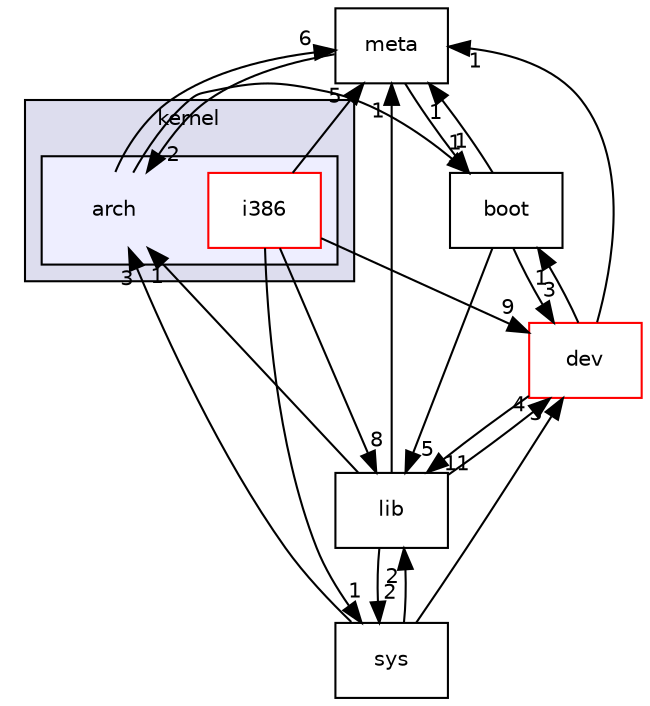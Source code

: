 digraph "arch" {
  compound=true
  node [ fontsize="10", fontname="Helvetica"];
  edge [ labelfontsize="10", labelfontname="Helvetica"];
  subgraph clusterdir_dc43877d82dd332f9fb2071fcca799d6 {
    graph [ bgcolor="#ddddee", pencolor="black", label="kernel" fontname="Helvetica", fontsize="10", URL="dir_dc43877d82dd332f9fb2071fcca799d6.html"]
  subgraph clusterdir_4a04b9aac4eefdd334a78e565f4616f2 {
    graph [ bgcolor="#eeeeff", pencolor="black", label="" URL="dir_4a04b9aac4eefdd334a78e565f4616f2.html"];
    dir_4a04b9aac4eefdd334a78e565f4616f2 [shape=plaintext label="arch"];
    dir_efe03e008dabf6521b3b482e13afabd4 [shape=box label="i386" color="red" fillcolor="white" style="filled" URL="dir_efe03e008dabf6521b3b482e13afabd4.html"];
  }
  }
  dir_673419bcbe62e80b0522bf884daabf0e [shape=box label="sys" URL="dir_673419bcbe62e80b0522bf884daabf0e.html"];
  dir_2f3d62dc37e0bfc099998101bdb67f30 [shape=box label="meta" URL="dir_2f3d62dc37e0bfc099998101bdb67f30.html"];
  dir_ecf7259329ba7794ad7c9558e45771a7 [shape=box label="boot" URL="dir_ecf7259329ba7794ad7c9558e45771a7.html"];
  dir_c883bf649c7845365059c82cfcfc2919 [shape=box label="lib" URL="dir_c883bf649c7845365059c82cfcfc2919.html"];
  dir_aa74cb49fdf9b71a4ed99e37b64b0c24 [shape=box label="dev" fillcolor="white" style="filled" color="red" URL="dir_aa74cb49fdf9b71a4ed99e37b64b0c24.html"];
  dir_efe03e008dabf6521b3b482e13afabd4->dir_673419bcbe62e80b0522bf884daabf0e [headlabel="1", labeldistance=1.5 headhref="dir_000003_000015.html"];
  dir_efe03e008dabf6521b3b482e13afabd4->dir_2f3d62dc37e0bfc099998101bdb67f30 [headlabel="5", labeldistance=1.5 headhref="dir_000003_000007.html"];
  dir_efe03e008dabf6521b3b482e13afabd4->dir_c883bf649c7845365059c82cfcfc2919 [headlabel="8", labeldistance=1.5 headhref="dir_000003_000005.html"];
  dir_efe03e008dabf6521b3b482e13afabd4->dir_aa74cb49fdf9b71a4ed99e37b64b0c24 [headlabel="9", labeldistance=1.5 headhref="dir_000003_000008.html"];
  dir_673419bcbe62e80b0522bf884daabf0e->dir_4a04b9aac4eefdd334a78e565f4616f2 [headlabel="3", labeldistance=1.5 headhref="dir_000015_000002.html"];
  dir_673419bcbe62e80b0522bf884daabf0e->dir_c883bf649c7845365059c82cfcfc2919 [headlabel="2", labeldistance=1.5 headhref="dir_000015_000005.html"];
  dir_673419bcbe62e80b0522bf884daabf0e->dir_aa74cb49fdf9b71a4ed99e37b64b0c24 [headlabel="3", labeldistance=1.5 headhref="dir_000015_000008.html"];
  dir_2f3d62dc37e0bfc099998101bdb67f30->dir_4a04b9aac4eefdd334a78e565f4616f2 [headlabel="2", labeldistance=1.5 headhref="dir_000007_000002.html"];
  dir_2f3d62dc37e0bfc099998101bdb67f30->dir_ecf7259329ba7794ad7c9558e45771a7 [headlabel="1", labeldistance=1.5 headhref="dir_000007_000004.html"];
  dir_4a04b9aac4eefdd334a78e565f4616f2->dir_2f3d62dc37e0bfc099998101bdb67f30 [headlabel="6", labeldistance=1.5 headhref="dir_000002_000007.html"];
  dir_4a04b9aac4eefdd334a78e565f4616f2->dir_ecf7259329ba7794ad7c9558e45771a7 [headlabel="1", labeldistance=1.5 headhref="dir_000002_000004.html"];
  dir_ecf7259329ba7794ad7c9558e45771a7->dir_2f3d62dc37e0bfc099998101bdb67f30 [headlabel="1", labeldistance=1.5 headhref="dir_000004_000007.html"];
  dir_ecf7259329ba7794ad7c9558e45771a7->dir_c883bf649c7845365059c82cfcfc2919 [headlabel="5", labeldistance=1.5 headhref="dir_000004_000005.html"];
  dir_ecf7259329ba7794ad7c9558e45771a7->dir_aa74cb49fdf9b71a4ed99e37b64b0c24 [headlabel="3", labeldistance=1.5 headhref="dir_000004_000008.html"];
  dir_c883bf649c7845365059c82cfcfc2919->dir_673419bcbe62e80b0522bf884daabf0e [headlabel="2", labeldistance=1.5 headhref="dir_000005_000015.html"];
  dir_c883bf649c7845365059c82cfcfc2919->dir_2f3d62dc37e0bfc099998101bdb67f30 [headlabel="1", labeldistance=1.5 headhref="dir_000005_000007.html"];
  dir_c883bf649c7845365059c82cfcfc2919->dir_4a04b9aac4eefdd334a78e565f4616f2 [headlabel="1", labeldistance=1.5 headhref="dir_000005_000002.html"];
  dir_c883bf649c7845365059c82cfcfc2919->dir_aa74cb49fdf9b71a4ed99e37b64b0c24 [headlabel="4", labeldistance=1.5 headhref="dir_000005_000008.html"];
  dir_aa74cb49fdf9b71a4ed99e37b64b0c24->dir_2f3d62dc37e0bfc099998101bdb67f30 [headlabel="1", labeldistance=1.5 headhref="dir_000008_000007.html"];
  dir_aa74cb49fdf9b71a4ed99e37b64b0c24->dir_ecf7259329ba7794ad7c9558e45771a7 [headlabel="1", labeldistance=1.5 headhref="dir_000008_000004.html"];
  dir_aa74cb49fdf9b71a4ed99e37b64b0c24->dir_c883bf649c7845365059c82cfcfc2919 [headlabel="11", labeldistance=1.5 headhref="dir_000008_000005.html"];
}

